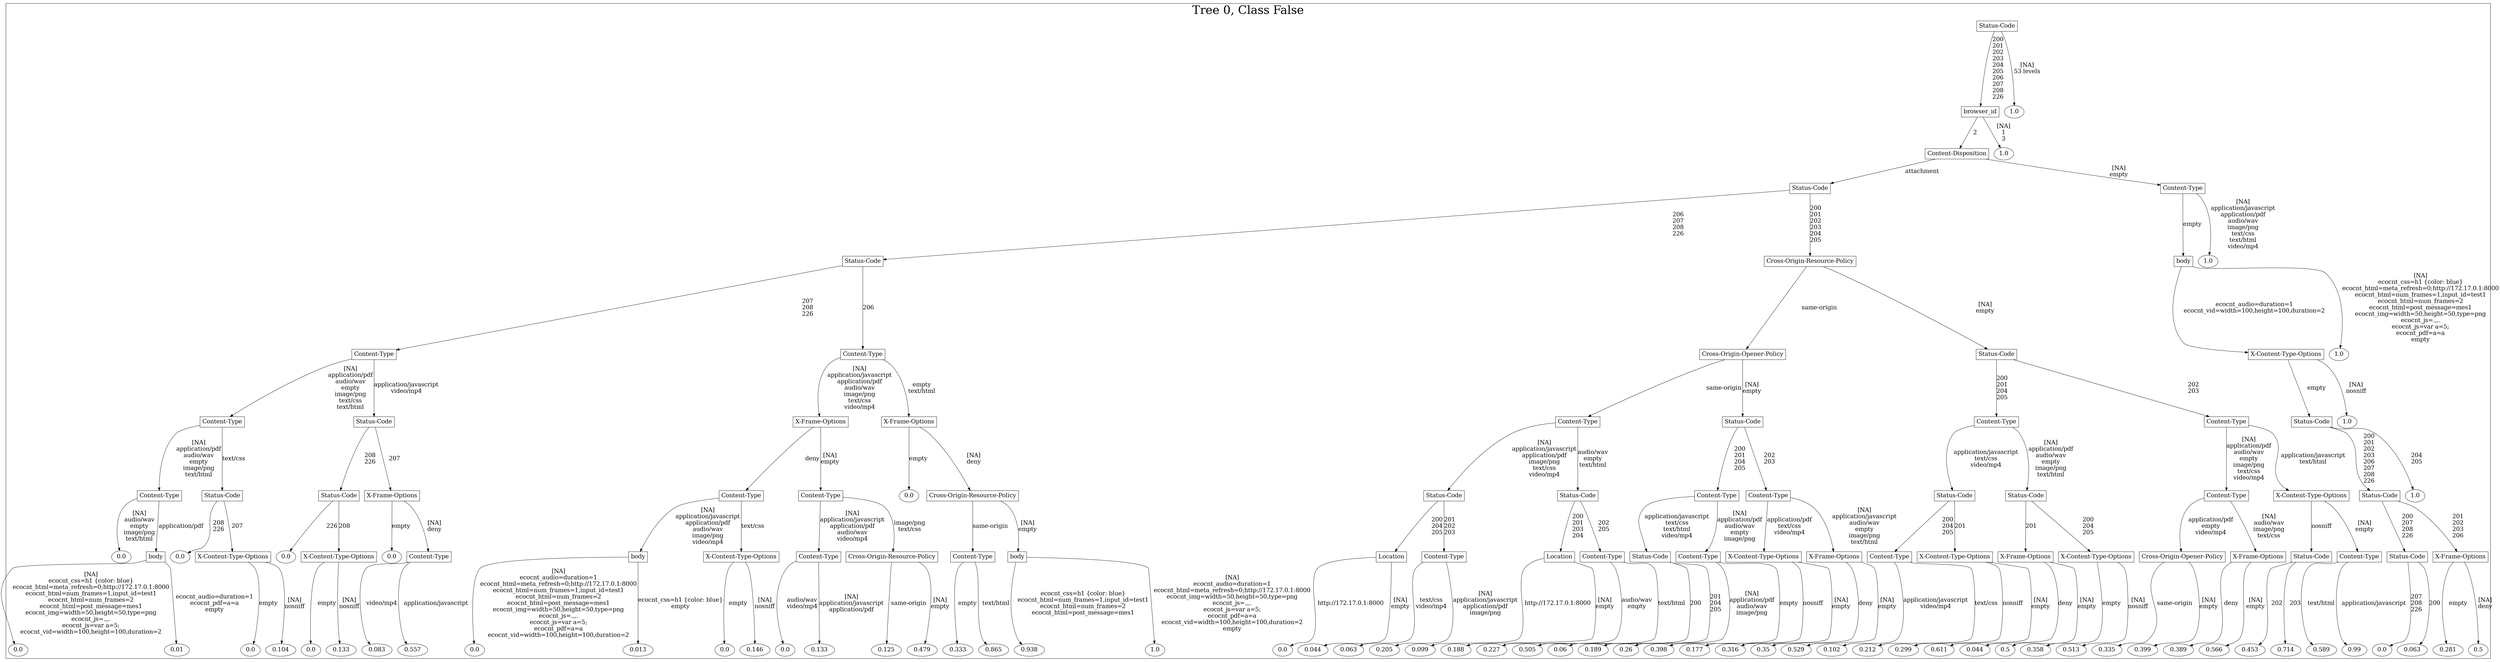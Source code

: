 /*
Generated by:
    http://https://github.com/h2oai/h2o-3/tree/master/h2o-genmodel/src/main/java/hex/genmodel/tools/PrintMojo.java
*/

/*
On a mac:

$ brew install graphviz
$ dot -Tpng file.gv -o file.png
$ open file.png
*/

digraph G {

subgraph cluster_0 {
/* Nodes */

/* Level 0 */
{
"SG_0_Node_0" [shape=box, fontsize=20, label="Status-Code"]
}

/* Level 1 */
{
"SG_0_Node_1" [shape=box, fontsize=20, label="browser_id"]
"SG_0_Node_113" [fontsize=20, label="1.0"]
}

/* Level 2 */
{
"SG_0_Node_2" [shape=box, fontsize=20, label="Content-Disposition"]
"SG_0_Node_114" [fontsize=20, label="1.0"]
}

/* Level 3 */
{
"SG_0_Node_3" [shape=box, fontsize=20, label="Status-Code"]
"SG_0_Node_4" [shape=box, fontsize=20, label="Content-Type"]
}

/* Level 4 */
{
"SG_0_Node_5" [shape=box, fontsize=20, label="Status-Code"]
"SG_0_Node_6" [shape=box, fontsize=20, label="Cross-Origin-Resource-Policy"]
"SG_0_Node_7" [shape=box, fontsize=20, label="body"]
"SG_0_Node_115" [fontsize=20, label="1.0"]
}

/* Level 5 */
{
"SG_0_Node_8" [shape=box, fontsize=20, label="Content-Type"]
"SG_0_Node_9" [shape=box, fontsize=20, label="Content-Type"]
"SG_0_Node_10" [shape=box, fontsize=20, label="Cross-Origin-Opener-Policy"]
"SG_0_Node_11" [shape=box, fontsize=20, label="Status-Code"]
"SG_0_Node_12" [shape=box, fontsize=20, label="X-Content-Type-Options"]
"SG_0_Node_116" [fontsize=20, label="1.0"]
}

/* Level 6 */
{
"SG_0_Node_13" [shape=box, fontsize=20, label="Content-Type"]
"SG_0_Node_14" [shape=box, fontsize=20, label="Status-Code"]
"SG_0_Node_15" [shape=box, fontsize=20, label="X-Frame-Options"]
"SG_0_Node_16" [shape=box, fontsize=20, label="X-Frame-Options"]
"SG_0_Node_17" [shape=box, fontsize=20, label="Content-Type"]
"SG_0_Node_18" [shape=box, fontsize=20, label="Status-Code"]
"SG_0_Node_19" [shape=box, fontsize=20, label="Content-Type"]
"SG_0_Node_20" [shape=box, fontsize=20, label="Content-Type"]
"SG_0_Node_21" [shape=box, fontsize=20, label="Status-Code"]
"SG_0_Node_117" [fontsize=20, label="1.0"]
}

/* Level 7 */
{
"SG_0_Node_22" [shape=box, fontsize=20, label="Content-Type"]
"SG_0_Node_23" [shape=box, fontsize=20, label="Status-Code"]
"SG_0_Node_24" [shape=box, fontsize=20, label="Status-Code"]
"SG_0_Node_25" [shape=box, fontsize=20, label="X-Frame-Options"]
"SG_0_Node_26" [shape=box, fontsize=20, label="Content-Type"]
"SG_0_Node_27" [shape=box, fontsize=20, label="Content-Type"]
"SG_0_Node_118" [fontsize=20, label="0.0"]
"SG_0_Node_28" [shape=box, fontsize=20, label="Cross-Origin-Resource-Policy"]
"SG_0_Node_29" [shape=box, fontsize=20, label="Status-Code"]
"SG_0_Node_30" [shape=box, fontsize=20, label="Status-Code"]
"SG_0_Node_31" [shape=box, fontsize=20, label="Content-Type"]
"SG_0_Node_32" [shape=box, fontsize=20, label="Content-Type"]
"SG_0_Node_33" [shape=box, fontsize=20, label="Status-Code"]
"SG_0_Node_34" [shape=box, fontsize=20, label="Status-Code"]
"SG_0_Node_35" [shape=box, fontsize=20, label="Content-Type"]
"SG_0_Node_36" [shape=box, fontsize=20, label="X-Content-Type-Options"]
"SG_0_Node_37" [shape=box, fontsize=20, label="Status-Code"]
"SG_0_Node_119" [fontsize=20, label="1.0"]
}

/* Level 8 */
{
"SG_0_Node_120" [fontsize=20, label="0.0"]
"SG_0_Node_38" [shape=box, fontsize=20, label="body"]
"SG_0_Node_121" [fontsize=20, label="0.0"]
"SG_0_Node_39" [shape=box, fontsize=20, label="X-Content-Type-Options"]
"SG_0_Node_122" [fontsize=20, label="0.0"]
"SG_0_Node_40" [shape=box, fontsize=20, label="X-Content-Type-Options"]
"SG_0_Node_123" [fontsize=20, label="0.0"]
"SG_0_Node_41" [shape=box, fontsize=20, label="Content-Type"]
"SG_0_Node_42" [shape=box, fontsize=20, label="body"]
"SG_0_Node_43" [shape=box, fontsize=20, label="X-Content-Type-Options"]
"SG_0_Node_44" [shape=box, fontsize=20, label="Content-Type"]
"SG_0_Node_45" [shape=box, fontsize=20, label="Cross-Origin-Resource-Policy"]
"SG_0_Node_46" [shape=box, fontsize=20, label="Content-Type"]
"SG_0_Node_47" [shape=box, fontsize=20, label="body"]
"SG_0_Node_48" [shape=box, fontsize=20, label="Location"]
"SG_0_Node_49" [shape=box, fontsize=20, label="Content-Type"]
"SG_0_Node_50" [shape=box, fontsize=20, label="Location"]
"SG_0_Node_51" [shape=box, fontsize=20, label="Content-Type"]
"SG_0_Node_52" [shape=box, fontsize=20, label="Status-Code"]
"SG_0_Node_53" [shape=box, fontsize=20, label="Content-Type"]
"SG_0_Node_54" [shape=box, fontsize=20, label="X-Content-Type-Options"]
"SG_0_Node_55" [shape=box, fontsize=20, label="X-Frame-Options"]
"SG_0_Node_56" [shape=box, fontsize=20, label="Content-Type"]
"SG_0_Node_57" [shape=box, fontsize=20, label="X-Content-Type-Options"]
"SG_0_Node_58" [shape=box, fontsize=20, label="X-Frame-Options"]
"SG_0_Node_59" [shape=box, fontsize=20, label="X-Content-Type-Options"]
"SG_0_Node_60" [shape=box, fontsize=20, label="Cross-Origin-Opener-Policy"]
"SG_0_Node_61" [shape=box, fontsize=20, label="X-Frame-Options"]
"SG_0_Node_62" [shape=box, fontsize=20, label="Status-Code"]
"SG_0_Node_63" [shape=box, fontsize=20, label="Content-Type"]
"SG_0_Node_64" [shape=box, fontsize=20, label="Status-Code"]
"SG_0_Node_65" [shape=box, fontsize=20, label="X-Frame-Options"]
}

/* Level 9 */
{
"SG_0_Node_124" [fontsize=20, label="0.0"]
"SG_0_Node_125" [fontsize=20, label="0.01"]
"SG_0_Node_126" [fontsize=20, label="0.0"]
"SG_0_Node_127" [fontsize=20, label="0.104"]
"SG_0_Node_128" [fontsize=20, label="0.0"]
"SG_0_Node_129" [fontsize=20, label="0.133"]
"SG_0_Node_130" [fontsize=20, label="0.083"]
"SG_0_Node_131" [fontsize=20, label="0.557"]
"SG_0_Node_132" [fontsize=20, label="0.0"]
"SG_0_Node_133" [fontsize=20, label="0.013"]
"SG_0_Node_134" [fontsize=20, label="0.0"]
"SG_0_Node_135" [fontsize=20, label="0.146"]
"SG_0_Node_136" [fontsize=20, label="0.0"]
"SG_0_Node_137" [fontsize=20, label="0.133"]
"SG_0_Node_138" [fontsize=20, label="0.125"]
"SG_0_Node_139" [fontsize=20, label="0.479"]
"SG_0_Node_140" [fontsize=20, label="0.333"]
"SG_0_Node_141" [fontsize=20, label="0.865"]
"SG_0_Node_142" [fontsize=20, label="0.938"]
"SG_0_Node_143" [fontsize=20, label="1.0"]
"SG_0_Node_144" [fontsize=20, label="0.0"]
"SG_0_Node_145" [fontsize=20, label="0.044"]
"SG_0_Node_146" [fontsize=20, label="0.063"]
"SG_0_Node_147" [fontsize=20, label="0.205"]
"SG_0_Node_148" [fontsize=20, label="0.099"]
"SG_0_Node_149" [fontsize=20, label="0.188"]
"SG_0_Node_150" [fontsize=20, label="0.227"]
"SG_0_Node_151" [fontsize=20, label="0.505"]
"SG_0_Node_152" [fontsize=20, label="0.06"]
"SG_0_Node_153" [fontsize=20, label="0.189"]
"SG_0_Node_154" [fontsize=20, label="0.26"]
"SG_0_Node_155" [fontsize=20, label="0.398"]
"SG_0_Node_156" [fontsize=20, label="0.177"]
"SG_0_Node_157" [fontsize=20, label="0.316"]
"SG_0_Node_158" [fontsize=20, label="0.35"]
"SG_0_Node_159" [fontsize=20, label="0.529"]
"SG_0_Node_160" [fontsize=20, label="0.102"]
"SG_0_Node_161" [fontsize=20, label="0.212"]
"SG_0_Node_162" [fontsize=20, label="0.299"]
"SG_0_Node_163" [fontsize=20, label="0.611"]
"SG_0_Node_164" [fontsize=20, label="0.044"]
"SG_0_Node_165" [fontsize=20, label="0.5"]
"SG_0_Node_166" [fontsize=20, label="0.358"]
"SG_0_Node_167" [fontsize=20, label="0.513"]
"SG_0_Node_168" [fontsize=20, label="0.335"]
"SG_0_Node_169" [fontsize=20, label="0.399"]
"SG_0_Node_170" [fontsize=20, label="0.389"]
"SG_0_Node_171" [fontsize=20, label="0.566"]
"SG_0_Node_172" [fontsize=20, label="0.453"]
"SG_0_Node_173" [fontsize=20, label="0.714"]
"SG_0_Node_174" [fontsize=20, label="0.589"]
"SG_0_Node_175" [fontsize=20, label="0.99"]
"SG_0_Node_176" [fontsize=20, label="0.0"]
"SG_0_Node_177" [fontsize=20, label="0.063"]
"SG_0_Node_178" [fontsize=20, label="0.281"]
"SG_0_Node_179" [fontsize=20, label="0.5"]
}

/* Edges */
"SG_0_Node_0" -> "SG_0_Node_1" [fontsize=20, label="200
201
202
203
204
205
206
207
208
226
"]
"SG_0_Node_0" -> "SG_0_Node_113" [fontsize=20, label="[NA]
53 levels
"]
"SG_0_Node_1" -> "SG_0_Node_2" [fontsize=20, label="2
"]
"SG_0_Node_1" -> "SG_0_Node_114" [fontsize=20, label="[NA]
1
3
"]
"SG_0_Node_2" -> "SG_0_Node_3" [fontsize=20, label="attachment
"]
"SG_0_Node_2" -> "SG_0_Node_4" [fontsize=20, label="[NA]
empty
"]
"SG_0_Node_4" -> "SG_0_Node_7" [fontsize=20, label="empty
"]
"SG_0_Node_4" -> "SG_0_Node_115" [fontsize=20, label="[NA]
application/javascript
application/pdf
audio/wav
image/png
text/css
text/html
video/mp4
"]
"SG_0_Node_7" -> "SG_0_Node_12" [fontsize=20, label="ecocnt_audio=duration=1
ecocnt_vid=width=100,height=100,duration=2
"]
"SG_0_Node_7" -> "SG_0_Node_116" [fontsize=20, label="[NA]
ecocnt_css=h1 {color: blue}
ecocnt_html=meta_refresh=0;http://172.17.0.1:8000
ecocnt_html=num_frames=1,input_id=test1
ecocnt_html=num_frames=2
ecocnt_html=post_message=mes1
ecocnt_img=width=50,height=50,type=png
ecocnt_js=.,,.
ecocnt_js=var a=5;
ecocnt_pdf=a=a
empty
"]
"SG_0_Node_12" -> "SG_0_Node_21" [fontsize=20, label="empty
"]
"SG_0_Node_12" -> "SG_0_Node_117" [fontsize=20, label="[NA]
nosniff
"]
"SG_0_Node_21" -> "SG_0_Node_37" [fontsize=20, label="200
201
202
203
206
207
208
226
"]
"SG_0_Node_21" -> "SG_0_Node_119" [fontsize=20, label="204
205
"]
"SG_0_Node_37" -> "SG_0_Node_64" [fontsize=20, label="200
207
208
226
"]
"SG_0_Node_37" -> "SG_0_Node_65" [fontsize=20, label="201
202
203
206
"]
"SG_0_Node_65" -> "SG_0_Node_178" [fontsize=20, label="empty
"]
"SG_0_Node_65" -> "SG_0_Node_179" [fontsize=20, label="[NA]
deny
"]
"SG_0_Node_64" -> "SG_0_Node_176" [fontsize=20, label="207
208
226
"]
"SG_0_Node_64" -> "SG_0_Node_177" [fontsize=20, label="200
"]
"SG_0_Node_3" -> "SG_0_Node_5" [fontsize=20, label="206
207
208
226
"]
"SG_0_Node_3" -> "SG_0_Node_6" [fontsize=20, label="200
201
202
203
204
205
"]
"SG_0_Node_6" -> "SG_0_Node_10" [fontsize=20, label="same-origin
"]
"SG_0_Node_6" -> "SG_0_Node_11" [fontsize=20, label="[NA]
empty
"]
"SG_0_Node_11" -> "SG_0_Node_19" [fontsize=20, label="200
201
204
205
"]
"SG_0_Node_11" -> "SG_0_Node_20" [fontsize=20, label="202
203
"]
"SG_0_Node_20" -> "SG_0_Node_35" [fontsize=20, label="[NA]
application/pdf
audio/wav
empty
image/png
text/css
video/mp4
"]
"SG_0_Node_20" -> "SG_0_Node_36" [fontsize=20, label="application/javascript
text/html
"]
"SG_0_Node_36" -> "SG_0_Node_62" [fontsize=20, label="nosniff
"]
"SG_0_Node_36" -> "SG_0_Node_63" [fontsize=20, label="[NA]
empty
"]
"SG_0_Node_63" -> "SG_0_Node_174" [fontsize=20, label="text/html
"]
"SG_0_Node_63" -> "SG_0_Node_175" [fontsize=20, label="application/javascript
"]
"SG_0_Node_62" -> "SG_0_Node_172" [fontsize=20, label="202
"]
"SG_0_Node_62" -> "SG_0_Node_173" [fontsize=20, label="203
"]
"SG_0_Node_35" -> "SG_0_Node_60" [fontsize=20, label="application/pdf
empty
video/mp4
"]
"SG_0_Node_35" -> "SG_0_Node_61" [fontsize=20, label="[NA]
audio/wav
image/png
text/css
"]
"SG_0_Node_61" -> "SG_0_Node_170" [fontsize=20, label="deny
"]
"SG_0_Node_61" -> "SG_0_Node_171" [fontsize=20, label="[NA]
empty
"]
"SG_0_Node_60" -> "SG_0_Node_168" [fontsize=20, label="same-origin
"]
"SG_0_Node_60" -> "SG_0_Node_169" [fontsize=20, label="[NA]
empty
"]
"SG_0_Node_19" -> "SG_0_Node_33" [fontsize=20, label="application/javascript
text/css
video/mp4
"]
"SG_0_Node_19" -> "SG_0_Node_34" [fontsize=20, label="[NA]
application/pdf
audio/wav
empty
image/png
text/html
"]
"SG_0_Node_34" -> "SG_0_Node_58" [fontsize=20, label="201
"]
"SG_0_Node_34" -> "SG_0_Node_59" [fontsize=20, label="200
204
205
"]
"SG_0_Node_59" -> "SG_0_Node_166" [fontsize=20, label="empty
"]
"SG_0_Node_59" -> "SG_0_Node_167" [fontsize=20, label="[NA]
nosniff
"]
"SG_0_Node_58" -> "SG_0_Node_164" [fontsize=20, label="deny
"]
"SG_0_Node_58" -> "SG_0_Node_165" [fontsize=20, label="[NA]
empty
"]
"SG_0_Node_33" -> "SG_0_Node_56" [fontsize=20, label="200
204
205
"]
"SG_0_Node_33" -> "SG_0_Node_57" [fontsize=20, label="201
"]
"SG_0_Node_57" -> "SG_0_Node_162" [fontsize=20, label="nosniff
"]
"SG_0_Node_57" -> "SG_0_Node_163" [fontsize=20, label="[NA]
empty
"]
"SG_0_Node_56" -> "SG_0_Node_160" [fontsize=20, label="application/javascript
video/mp4
"]
"SG_0_Node_56" -> "SG_0_Node_161" [fontsize=20, label="text/css
"]
"SG_0_Node_10" -> "SG_0_Node_17" [fontsize=20, label="same-origin
"]
"SG_0_Node_10" -> "SG_0_Node_18" [fontsize=20, label="[NA]
empty
"]
"SG_0_Node_18" -> "SG_0_Node_31" [fontsize=20, label="200
201
204
205
"]
"SG_0_Node_18" -> "SG_0_Node_32" [fontsize=20, label="202
203
"]
"SG_0_Node_32" -> "SG_0_Node_54" [fontsize=20, label="application/pdf
text/css
video/mp4
"]
"SG_0_Node_32" -> "SG_0_Node_55" [fontsize=20, label="[NA]
application/javascript
audio/wav
empty
image/png
text/html
"]
"SG_0_Node_55" -> "SG_0_Node_158" [fontsize=20, label="deny
"]
"SG_0_Node_55" -> "SG_0_Node_159" [fontsize=20, label="[NA]
empty
"]
"SG_0_Node_54" -> "SG_0_Node_156" [fontsize=20, label="nosniff
"]
"SG_0_Node_54" -> "SG_0_Node_157" [fontsize=20, label="[NA]
empty
"]
"SG_0_Node_31" -> "SG_0_Node_52" [fontsize=20, label="application/javascript
text/css
text/html
video/mp4
"]
"SG_0_Node_31" -> "SG_0_Node_53" [fontsize=20, label="[NA]
application/pdf
audio/wav
empty
image/png
"]
"SG_0_Node_53" -> "SG_0_Node_154" [fontsize=20, label="[NA]
application/pdf
audio/wav
image/png
"]
"SG_0_Node_53" -> "SG_0_Node_155" [fontsize=20, label="empty
"]
"SG_0_Node_52" -> "SG_0_Node_152" [fontsize=20, label="200
"]
"SG_0_Node_52" -> "SG_0_Node_153" [fontsize=20, label="201
204
205
"]
"SG_0_Node_17" -> "SG_0_Node_29" [fontsize=20, label="[NA]
application/javascript
application/pdf
image/png
text/css
video/mp4
"]
"SG_0_Node_17" -> "SG_0_Node_30" [fontsize=20, label="audio/wav
empty
text/html
"]
"SG_0_Node_30" -> "SG_0_Node_50" [fontsize=20, label="200
201
203
204
"]
"SG_0_Node_30" -> "SG_0_Node_51" [fontsize=20, label="202
205
"]
"SG_0_Node_51" -> "SG_0_Node_150" [fontsize=20, label="audio/wav
empty
"]
"SG_0_Node_51" -> "SG_0_Node_151" [fontsize=20, label="text/html
"]
"SG_0_Node_50" -> "SG_0_Node_148" [fontsize=20, label="http://172.17.0.1:8000
"]
"SG_0_Node_50" -> "SG_0_Node_149" [fontsize=20, label="[NA]
empty
"]
"SG_0_Node_29" -> "SG_0_Node_48" [fontsize=20, label="200
204
205
"]
"SG_0_Node_29" -> "SG_0_Node_49" [fontsize=20, label="201
202
203
"]
"SG_0_Node_49" -> "SG_0_Node_146" [fontsize=20, label="text/css
video/mp4
"]
"SG_0_Node_49" -> "SG_0_Node_147" [fontsize=20, label="[NA]
application/javascript
application/pdf
image/png
"]
"SG_0_Node_48" -> "SG_0_Node_144" [fontsize=20, label="http://172.17.0.1:8000
"]
"SG_0_Node_48" -> "SG_0_Node_145" [fontsize=20, label="[NA]
empty
"]
"SG_0_Node_5" -> "SG_0_Node_8" [fontsize=20, label="207
208
226
"]
"SG_0_Node_5" -> "SG_0_Node_9" [fontsize=20, label="206
"]
"SG_0_Node_9" -> "SG_0_Node_15" [fontsize=20, label="[NA]
application/javascript
application/pdf
audio/wav
image/png
text/css
video/mp4
"]
"SG_0_Node_9" -> "SG_0_Node_16" [fontsize=20, label="empty
text/html
"]
"SG_0_Node_16" -> "SG_0_Node_118" [fontsize=20, label="empty
"]
"SG_0_Node_16" -> "SG_0_Node_28" [fontsize=20, label="[NA]
deny
"]
"SG_0_Node_28" -> "SG_0_Node_46" [fontsize=20, label="same-origin
"]
"SG_0_Node_28" -> "SG_0_Node_47" [fontsize=20, label="[NA]
empty
"]
"SG_0_Node_47" -> "SG_0_Node_142" [fontsize=20, label="ecocnt_css=h1 {color: blue}
ecocnt_html=num_frames=1,input_id=test1
ecocnt_html=num_frames=2
ecocnt_html=post_message=mes1
"]
"SG_0_Node_47" -> "SG_0_Node_143" [fontsize=20, label="[NA]
ecocnt_audio=duration=1
ecocnt_html=meta_refresh=0;http://172.17.0.1:8000
ecocnt_img=width=50,height=50,type=png
ecocnt_js=.,,.
ecocnt_js=var a=5;
ecocnt_pdf=a=a
ecocnt_vid=width=100,height=100,duration=2
empty
"]
"SG_0_Node_46" -> "SG_0_Node_140" [fontsize=20, label="empty
"]
"SG_0_Node_46" -> "SG_0_Node_141" [fontsize=20, label="text/html
"]
"SG_0_Node_15" -> "SG_0_Node_26" [fontsize=20, label="deny
"]
"SG_0_Node_15" -> "SG_0_Node_27" [fontsize=20, label="[NA]
empty
"]
"SG_0_Node_27" -> "SG_0_Node_44" [fontsize=20, label="[NA]
application/javascript
application/pdf
audio/wav
video/mp4
"]
"SG_0_Node_27" -> "SG_0_Node_45" [fontsize=20, label="image/png
text/css
"]
"SG_0_Node_45" -> "SG_0_Node_138" [fontsize=20, label="same-origin
"]
"SG_0_Node_45" -> "SG_0_Node_139" [fontsize=20, label="[NA]
empty
"]
"SG_0_Node_44" -> "SG_0_Node_136" [fontsize=20, label="audio/wav
video/mp4
"]
"SG_0_Node_44" -> "SG_0_Node_137" [fontsize=20, label="[NA]
application/javascript
application/pdf
"]
"SG_0_Node_26" -> "SG_0_Node_42" [fontsize=20, label="[NA]
application/javascript
application/pdf
audio/wav
image/png
video/mp4
"]
"SG_0_Node_26" -> "SG_0_Node_43" [fontsize=20, label="text/css
"]
"SG_0_Node_43" -> "SG_0_Node_134" [fontsize=20, label="empty
"]
"SG_0_Node_43" -> "SG_0_Node_135" [fontsize=20, label="[NA]
nosniff
"]
"SG_0_Node_42" -> "SG_0_Node_132" [fontsize=20, label="[NA]
ecocnt_audio=duration=1
ecocnt_html=meta_refresh=0;http://172.17.0.1:8000
ecocnt_html=num_frames=1,input_id=test1
ecocnt_html=num_frames=2
ecocnt_html=post_message=mes1
ecocnt_img=width=50,height=50,type=png
ecocnt_js=.,,.
ecocnt_js=var a=5;
ecocnt_pdf=a=a
ecocnt_vid=width=100,height=100,duration=2
"]
"SG_0_Node_42" -> "SG_0_Node_133" [fontsize=20, label="ecocnt_css=h1 {color: blue}
empty
"]
"SG_0_Node_8" -> "SG_0_Node_13" [fontsize=20, label="[NA]
application/pdf
audio/wav
empty
image/png
text/css
text/html
"]
"SG_0_Node_8" -> "SG_0_Node_14" [fontsize=20, label="application/javascript
video/mp4
"]
"SG_0_Node_14" -> "SG_0_Node_24" [fontsize=20, label="208
226
"]
"SG_0_Node_14" -> "SG_0_Node_25" [fontsize=20, label="207
"]
"SG_0_Node_25" -> "SG_0_Node_123" [fontsize=20, label="empty
"]
"SG_0_Node_25" -> "SG_0_Node_41" [fontsize=20, label="[NA]
deny
"]
"SG_0_Node_41" -> "SG_0_Node_130" [fontsize=20, label="video/mp4
"]
"SG_0_Node_41" -> "SG_0_Node_131" [fontsize=20, label="application/javascript
"]
"SG_0_Node_24" -> "SG_0_Node_122" [fontsize=20, label="226
"]
"SG_0_Node_24" -> "SG_0_Node_40" [fontsize=20, label="208
"]
"SG_0_Node_40" -> "SG_0_Node_128" [fontsize=20, label="empty
"]
"SG_0_Node_40" -> "SG_0_Node_129" [fontsize=20, label="[NA]
nosniff
"]
"SG_0_Node_13" -> "SG_0_Node_22" [fontsize=20, label="[NA]
application/pdf
audio/wav
empty
image/png
text/html
"]
"SG_0_Node_13" -> "SG_0_Node_23" [fontsize=20, label="text/css
"]
"SG_0_Node_23" -> "SG_0_Node_121" [fontsize=20, label="208
226
"]
"SG_0_Node_23" -> "SG_0_Node_39" [fontsize=20, label="207
"]
"SG_0_Node_39" -> "SG_0_Node_126" [fontsize=20, label="empty
"]
"SG_0_Node_39" -> "SG_0_Node_127" [fontsize=20, label="[NA]
nosniff
"]
"SG_0_Node_22" -> "SG_0_Node_120" [fontsize=20, label="[NA]
audio/wav
empty
image/png
text/html
"]
"SG_0_Node_22" -> "SG_0_Node_38" [fontsize=20, label="application/pdf
"]
"SG_0_Node_38" -> "SG_0_Node_124" [fontsize=20, label="[NA]
ecocnt_css=h1 {color: blue}
ecocnt_html=meta_refresh=0;http://172.17.0.1:8000
ecocnt_html=num_frames=1,input_id=test1
ecocnt_html=num_frames=2
ecocnt_html=post_message=mes1
ecocnt_img=width=50,height=50,type=png
ecocnt_js=.,,.
ecocnt_js=var a=5;
ecocnt_vid=width=100,height=100,duration=2
"]
"SG_0_Node_38" -> "SG_0_Node_125" [fontsize=20, label="ecocnt_audio=duration=1
ecocnt_pdf=a=a
empty
"]

fontsize=40
label="Tree 0, Class False"
}

}

